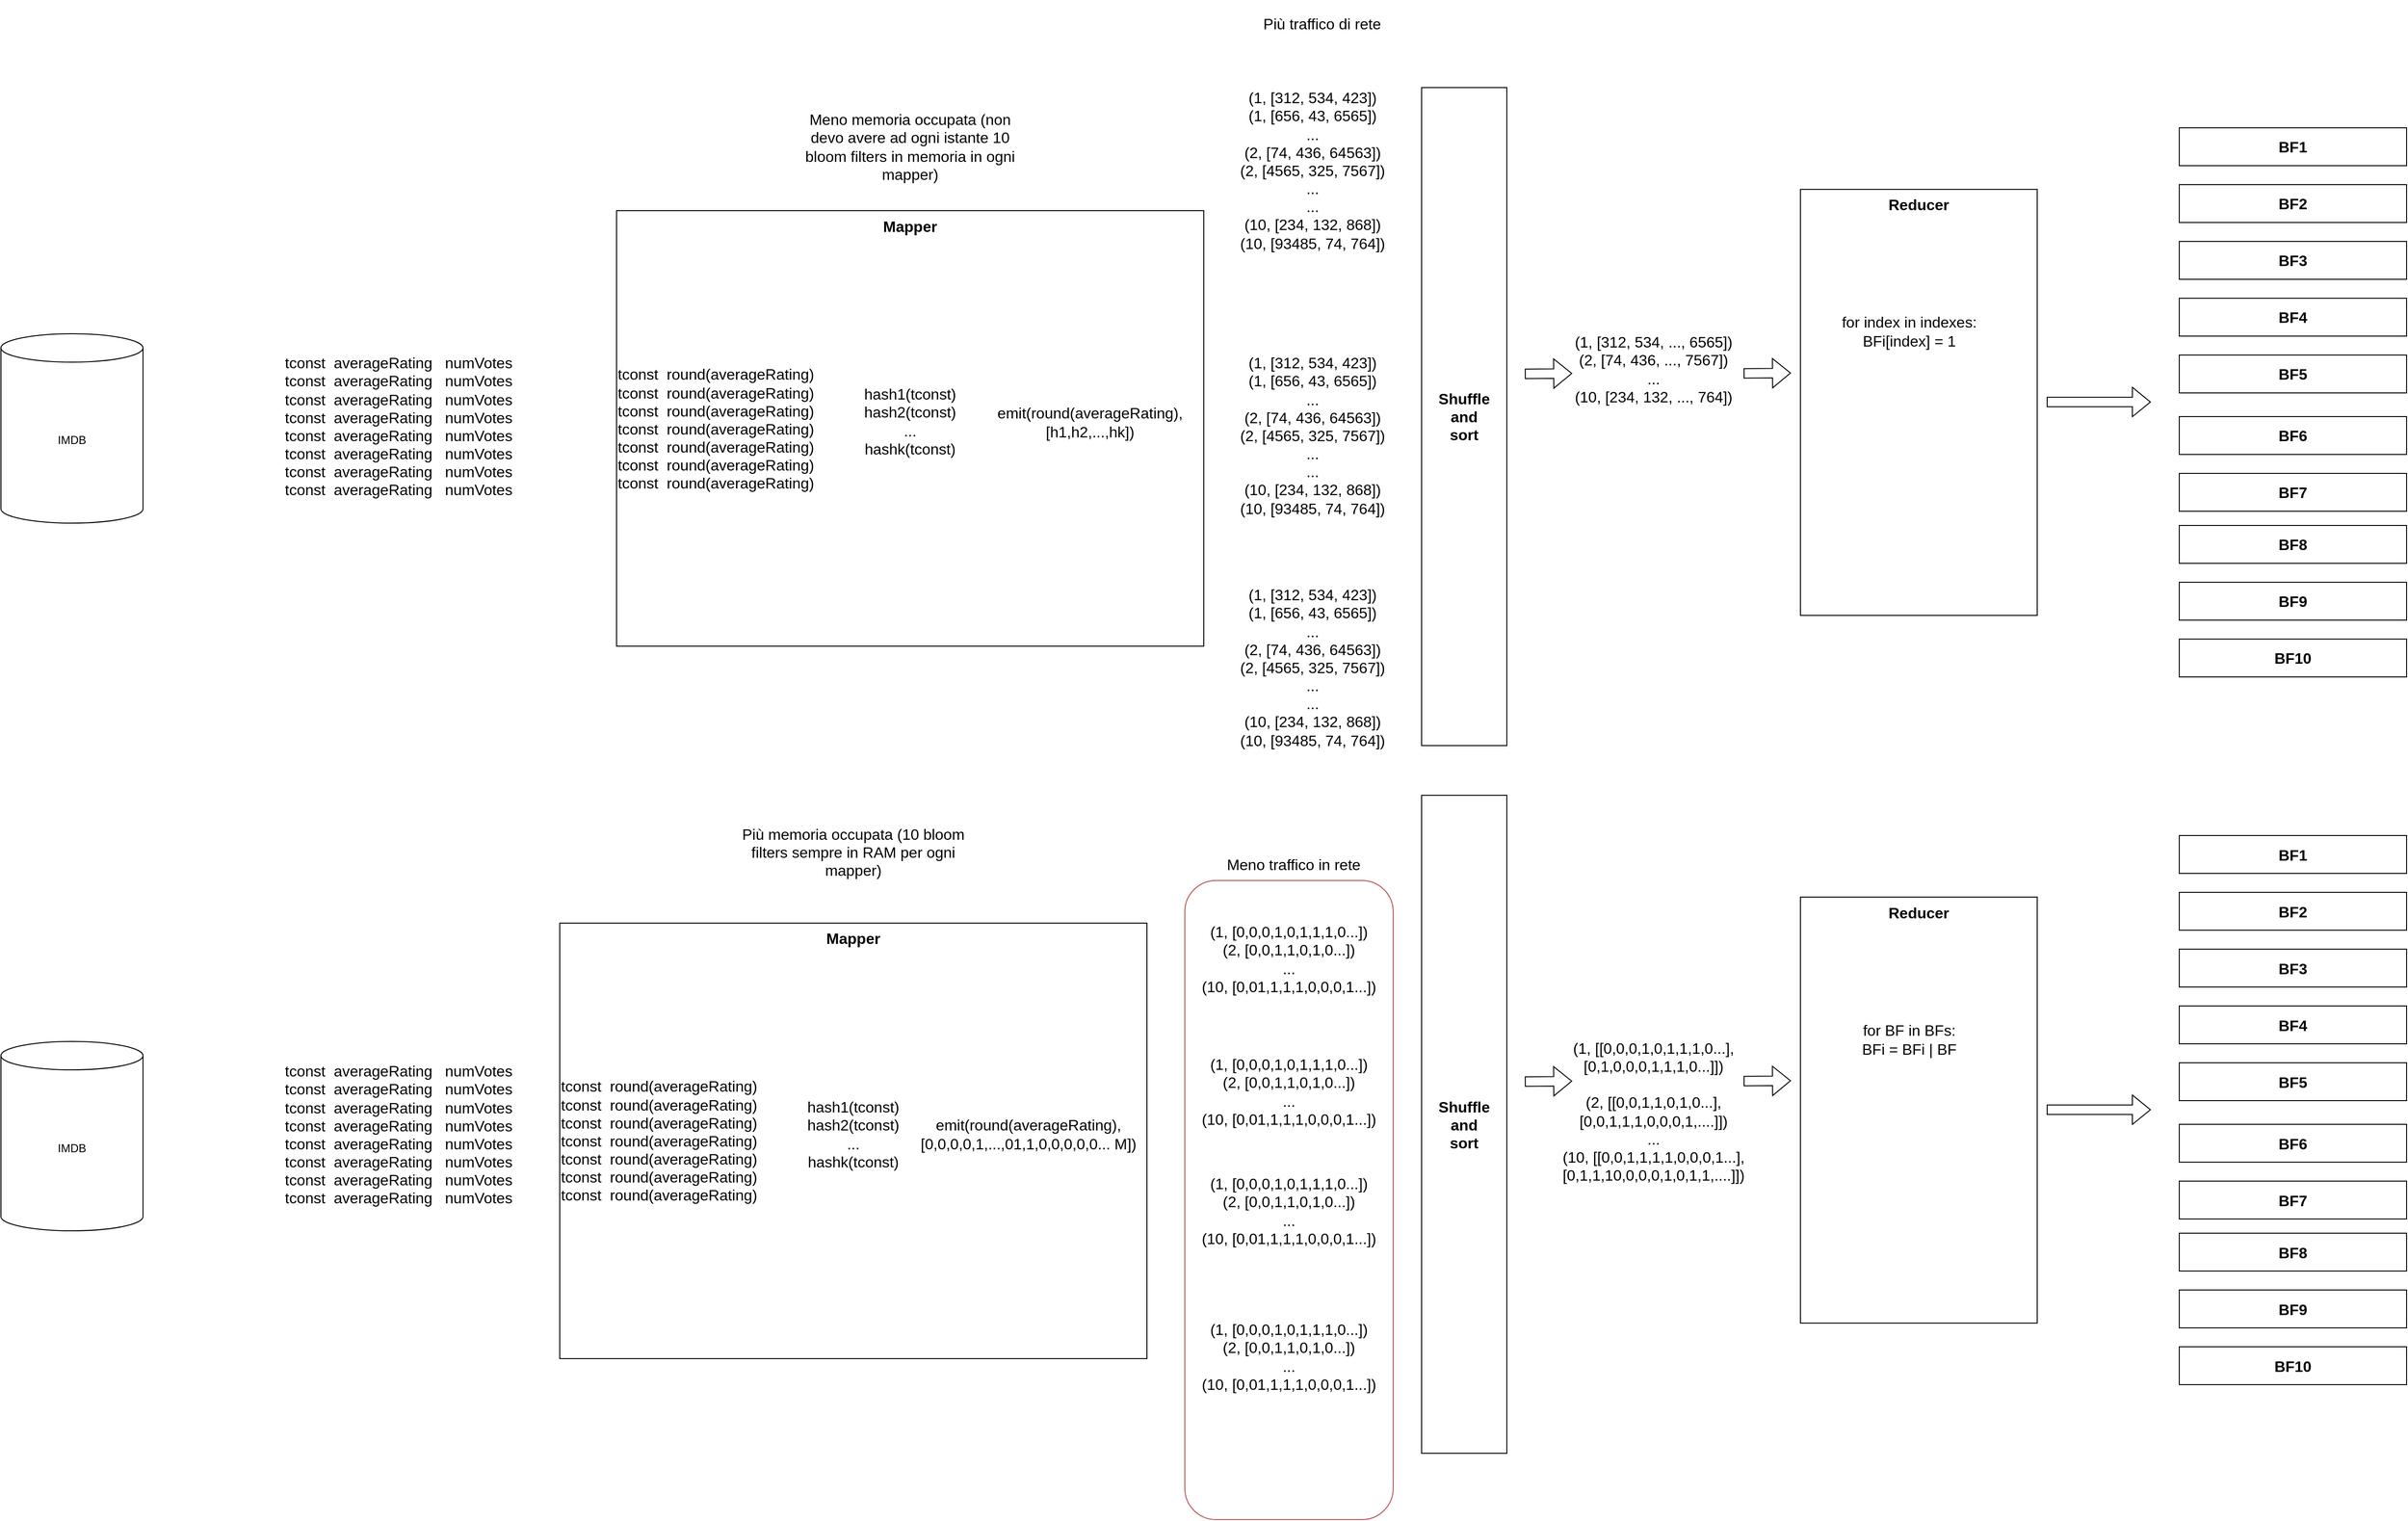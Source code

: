 <mxfile version="20.0.1" type="device"><diagram id="C5RBs43oDa-KdzZeNtuy" name="Page-1"><mxGraphModel dx="3527" dy="1065" grid="1" gridSize="10" guides="1" tooltips="1" connect="1" arrows="1" fold="1" page="1" pageScale="1" pageWidth="827" pageHeight="1169" math="0" shadow="0"><root><mxCell id="WIyWlLk6GJQsqaUBKTNV-0"/><mxCell id="WIyWlLk6GJQsqaUBKTNV-1" parent="WIyWlLk6GJQsqaUBKTNV-0"/><mxCell id="JGZ459rGzd4IxsvPLItL-0" value="IMDB" style="shape=cylinder3;whiteSpace=wrap;html=1;boundedLbl=1;backgroundOutline=1;size=15;" vertex="1" parent="WIyWlLk6GJQsqaUBKTNV-1"><mxGeometry x="-1220" y="362.5" width="150" height="200" as="geometry"/></mxCell><mxCell id="JGZ459rGzd4IxsvPLItL-2" value="&lt;b style=&quot;font-size: 16px;&quot;&gt;Reducer&lt;/b&gt;" style="rounded=0;whiteSpace=wrap;html=1;horizontal=1;labelPosition=center;verticalLabelPosition=middle;align=center;verticalAlign=top;fontSize=16;" vertex="1" parent="WIyWlLk6GJQsqaUBKTNV-1"><mxGeometry x="680" y="210" width="250" height="450" as="geometry"/></mxCell><mxCell id="JGZ459rGzd4IxsvPLItL-4" value="&lt;b&gt;&lt;font style=&quot;font-size: 16px;&quot;&gt;Mapper&lt;/font&gt;&lt;/b&gt;" style="rounded=0;whiteSpace=wrap;html=1;verticalAlign=top;" vertex="1" parent="WIyWlLk6GJQsqaUBKTNV-1"><mxGeometry x="-570" y="232.5" width="620" height="460" as="geometry"/></mxCell><mxCell id="JGZ459rGzd4IxsvPLItL-5" value="" style="shape=flexArrow;endArrow=classic;html=1;rounded=0;fontSize=16;" edge="1" parent="WIyWlLk6GJQsqaUBKTNV-1"><mxGeometry width="50" height="50" relative="1" as="geometry"><mxPoint x="940" y="434.58" as="sourcePoint"/><mxPoint x="1050" y="434.58" as="targetPoint"/></mxGeometry></mxCell><mxCell id="JGZ459rGzd4IxsvPLItL-6" value="BF1" style="rounded=0;whiteSpace=wrap;html=1;fontStyle=1;fontSize=16;" vertex="1" parent="WIyWlLk6GJQsqaUBKTNV-1"><mxGeometry x="1080" y="145" width="240" height="40" as="geometry"/></mxCell><mxCell id="JGZ459rGzd4IxsvPLItL-8" value="BF2" style="rounded=0;whiteSpace=wrap;html=1;fontStyle=1;fontSize=16;" vertex="1" parent="WIyWlLk6GJQsqaUBKTNV-1"><mxGeometry x="1080" y="205" width="240" height="40" as="geometry"/></mxCell><mxCell id="JGZ459rGzd4IxsvPLItL-9" value="BF3" style="rounded=0;whiteSpace=wrap;html=1;fontStyle=1;fontSize=16;" vertex="1" parent="WIyWlLk6GJQsqaUBKTNV-1"><mxGeometry x="1080" y="265" width="240" height="40" as="geometry"/></mxCell><mxCell id="JGZ459rGzd4IxsvPLItL-10" value="BF4" style="rounded=0;whiteSpace=wrap;html=1;fontStyle=1;fontSize=16;" vertex="1" parent="WIyWlLk6GJQsqaUBKTNV-1"><mxGeometry x="1080" y="325" width="240" height="40" as="geometry"/></mxCell><mxCell id="JGZ459rGzd4IxsvPLItL-11" value="BF5" style="rounded=0;whiteSpace=wrap;html=1;fontStyle=1;fontSize=16;" vertex="1" parent="WIyWlLk6GJQsqaUBKTNV-1"><mxGeometry x="1080" y="385" width="240" height="40" as="geometry"/></mxCell><mxCell id="JGZ459rGzd4IxsvPLItL-12" value="&lt;div style=&quot;font-size: 16px;&quot;&gt;BF8&lt;/div&gt;" style="rounded=0;whiteSpace=wrap;html=1;fontStyle=1;fontSize=16;" vertex="1" parent="WIyWlLk6GJQsqaUBKTNV-1"><mxGeometry x="1080" y="565" width="240" height="40" as="geometry"/></mxCell><mxCell id="JGZ459rGzd4IxsvPLItL-13" value="BF6" style="rounded=0;whiteSpace=wrap;html=1;fontStyle=1;fontSize=16;" vertex="1" parent="WIyWlLk6GJQsqaUBKTNV-1"><mxGeometry x="1080" y="450" width="240" height="40" as="geometry"/></mxCell><mxCell id="JGZ459rGzd4IxsvPLItL-14" value="BF7" style="rounded=0;whiteSpace=wrap;html=1;fontStyle=1;fontSize=16;" vertex="1" parent="WIyWlLk6GJQsqaUBKTNV-1"><mxGeometry x="1080" y="510" width="240" height="40" as="geometry"/></mxCell><mxCell id="JGZ459rGzd4IxsvPLItL-15" value="BF9" style="rounded=0;whiteSpace=wrap;html=1;fontStyle=1;fontSize=16;" vertex="1" parent="WIyWlLk6GJQsqaUBKTNV-1"><mxGeometry x="1080" y="625" width="240" height="40" as="geometry"/></mxCell><mxCell id="JGZ459rGzd4IxsvPLItL-16" value="BF10" style="rounded=0;whiteSpace=wrap;html=1;fontStyle=1;fontSize=16;" vertex="1" parent="WIyWlLk6GJQsqaUBKTNV-1"><mxGeometry x="1080" y="685" width="240" height="40" as="geometry"/></mxCell><mxCell id="JGZ459rGzd4IxsvPLItL-17" value="&lt;div style=&quot;font-size: 16px;&quot;&gt;Shuffle&lt;/div&gt;&lt;div style=&quot;font-size: 16px;&quot;&gt;and&lt;/div&gt;&lt;div style=&quot;font-size: 16px;&quot;&gt;sort&lt;br style=&quot;font-size: 16px;&quot;&gt;&lt;/div&gt;" style="rounded=0;whiteSpace=wrap;html=1;fontStyle=1;fontSize=16;" vertex="1" parent="WIyWlLk6GJQsqaUBKTNV-1"><mxGeometry x="280" y="102.5" width="90" height="695" as="geometry"/></mxCell><mxCell id="JGZ459rGzd4IxsvPLItL-19" value="&lt;div&gt;(1, [312, 534, 423])&lt;/div&gt;&lt;div&gt;(1, [656, 43, 6565])&lt;/div&gt;&lt;div&gt;...&lt;br&gt;&lt;/div&gt;&lt;div&gt;(2, [74, 436, 64563])&lt;/div&gt;&lt;div&gt;(2, [4565, 325, 7567])&lt;/div&gt;&lt;div&gt;...&lt;/div&gt;&lt;div&gt;...&lt;/div&gt;&lt;div&gt;(10, [234, 132, 868])&lt;/div&gt;&lt;div&gt;(10, [93485, 74, 764])&lt;/div&gt;" style="text;html=1;strokeColor=none;fillColor=none;align=center;verticalAlign=middle;whiteSpace=wrap;rounded=0;fontSize=16;" vertex="1" parent="WIyWlLk6GJQsqaUBKTNV-1"><mxGeometry x="70" y="40" width="190" height="300" as="geometry"/></mxCell><mxCell id="JGZ459rGzd4IxsvPLItL-20" value="&lt;div&gt;(1, [312, 534, ..., 6565])&lt;/div&gt;&lt;div&gt;(2, [74, 436, ..., 7567])&lt;/div&gt;&lt;div&gt;...&lt;/div&gt;&lt;div&gt;(10, [234, 132, ..., 764])&lt;/div&gt;" style="text;html=1;strokeColor=none;fillColor=none;align=center;verticalAlign=middle;whiteSpace=wrap;rounded=0;fontSize=16;" vertex="1" parent="WIyWlLk6GJQsqaUBKTNV-1"><mxGeometry x="370" y="250" width="310" height="300" as="geometry"/></mxCell><mxCell id="JGZ459rGzd4IxsvPLItL-21" value="" style="shape=flexArrow;endArrow=classic;html=1;rounded=0;fontSize=16;" edge="1" parent="WIyWlLk6GJQsqaUBKTNV-1"><mxGeometry width="50" height="50" relative="1" as="geometry"><mxPoint x="620" y="404.41" as="sourcePoint"/><mxPoint x="670" y="404" as="targetPoint"/></mxGeometry></mxCell><mxCell id="JGZ459rGzd4IxsvPLItL-22" value="" style="shape=flexArrow;endArrow=classic;html=1;rounded=0;fontSize=16;" edge="1" parent="WIyWlLk6GJQsqaUBKTNV-1"><mxGeometry width="50" height="50" relative="1" as="geometry"><mxPoint x="389" y="404.82" as="sourcePoint"/><mxPoint x="439" y="404.41" as="targetPoint"/></mxGeometry></mxCell><mxCell id="JGZ459rGzd4IxsvPLItL-23" value="&lt;div&gt;tconst&amp;nbsp; averageRating&amp;nbsp;&amp;nbsp; numVotes&lt;/div&gt;&lt;div&gt;tconst&amp;nbsp; averageRating&amp;nbsp;&amp;nbsp; numVotes&lt;/div&gt;&lt;div&gt;tconst&amp;nbsp; averageRating&amp;nbsp;&amp;nbsp; numVotes&lt;/div&gt;&lt;div&gt;tconst&amp;nbsp; averageRating&amp;nbsp;&amp;nbsp; numVotes&lt;/div&gt;&lt;div&gt;tconst&amp;nbsp; averageRating&amp;nbsp;&amp;nbsp; numVotes&lt;/div&gt;&lt;div&gt;tconst&amp;nbsp; averageRating&amp;nbsp;&amp;nbsp; numVotes&lt;/div&gt;&lt;div&gt;tconst&amp;nbsp; averageRating&amp;nbsp;&amp;nbsp; numVotes&lt;/div&gt;&lt;div&gt;tconst&amp;nbsp; averageRating&amp;nbsp;&amp;nbsp; numVotes&lt;/div&gt;&lt;div&gt;&lt;br&gt;&lt;/div&gt;" style="text;html=1;strokeColor=none;fillColor=none;align=center;verticalAlign=middle;whiteSpace=wrap;rounded=0;fontSize=16;" vertex="1" parent="WIyWlLk6GJQsqaUBKTNV-1"><mxGeometry x="-950" y="320" width="300" height="300" as="geometry"/></mxCell><mxCell id="JGZ459rGzd4IxsvPLItL-24" value="&lt;div&gt;tconst&amp;nbsp; round(averageRating)&lt;/div&gt;&lt;div&gt;tconst&amp;nbsp; round(averageRating)&lt;/div&gt;&lt;div&gt;tconst&amp;nbsp; round(averageRating)&lt;/div&gt;&lt;div&gt;tconst&amp;nbsp; round(averageRating)&lt;/div&gt;&lt;div&gt;tconst&amp;nbsp; round(averageRating)&lt;/div&gt;&lt;div&gt;tconst&amp;nbsp; round(averageRating)&lt;/div&gt;&lt;div&gt;tconst&amp;nbsp; round(averageRating)&lt;/div&gt;" style="text;html=1;strokeColor=none;fillColor=none;align=center;verticalAlign=middle;whiteSpace=wrap;rounded=0;fontSize=16;" vertex="1" parent="WIyWlLk6GJQsqaUBKTNV-1"><mxGeometry x="-580" y="312.5" width="230" height="300" as="geometry"/></mxCell><mxCell id="JGZ459rGzd4IxsvPLItL-26" value="&lt;div&gt;hash1(tconst)&lt;/div&gt;&lt;div&gt;hash2(tconst)&lt;/div&gt;&lt;div&gt;...&lt;/div&gt;&lt;div&gt;hashk(tconst)&lt;/div&gt;" style="text;html=1;strokeColor=none;fillColor=none;align=center;verticalAlign=middle;whiteSpace=wrap;rounded=0;fontSize=16;" vertex="1" parent="WIyWlLk6GJQsqaUBKTNV-1"><mxGeometry x="-330" y="367.5" width="140" height="175" as="geometry"/></mxCell><mxCell id="JGZ459rGzd4IxsvPLItL-27" value="emit(round(averageRating), [h1,h2,...,hk])" style="text;html=1;strokeColor=none;fillColor=none;align=center;verticalAlign=middle;whiteSpace=wrap;rounded=0;fontSize=16;" vertex="1" parent="WIyWlLk6GJQsqaUBKTNV-1"><mxGeometry x="-170" y="402.5" width="200" height="107.5" as="geometry"/></mxCell><mxCell id="JGZ459rGzd4IxsvPLItL-28" value="&lt;div&gt;for index in indexes:&lt;/div&gt;&lt;div&gt;BFi[index] = 1&lt;br&gt;&lt;/div&gt;" style="text;html=1;strokeColor=none;fillColor=none;align=center;verticalAlign=middle;whiteSpace=wrap;rounded=0;fontSize=16;" vertex="1" parent="WIyWlLk6GJQsqaUBKTNV-1"><mxGeometry x="700" y="230" width="190" height="260" as="geometry"/></mxCell><mxCell id="JGZ459rGzd4IxsvPLItL-29" value="IMDB" style="shape=cylinder3;whiteSpace=wrap;html=1;boundedLbl=1;backgroundOutline=1;size=15;" vertex="1" parent="WIyWlLk6GJQsqaUBKTNV-1"><mxGeometry x="-1220" y="1110" width="150" height="200" as="geometry"/></mxCell><mxCell id="JGZ459rGzd4IxsvPLItL-30" value="&lt;b style=&quot;font-size: 16px;&quot;&gt;Reducer&lt;/b&gt;" style="rounded=0;whiteSpace=wrap;html=1;horizontal=1;labelPosition=center;verticalLabelPosition=middle;align=center;verticalAlign=top;fontSize=16;" vertex="1" parent="WIyWlLk6GJQsqaUBKTNV-1"><mxGeometry x="680" y="957.5" width="250" height="450" as="geometry"/></mxCell><mxCell id="JGZ459rGzd4IxsvPLItL-31" value="&lt;b&gt;&lt;font style=&quot;font-size: 16px;&quot;&gt;Mapper&lt;/font&gt;&lt;/b&gt;" style="rounded=0;whiteSpace=wrap;html=1;verticalAlign=top;" vertex="1" parent="WIyWlLk6GJQsqaUBKTNV-1"><mxGeometry x="-630" y="985" width="620" height="460" as="geometry"/></mxCell><mxCell id="JGZ459rGzd4IxsvPLItL-32" value="" style="shape=flexArrow;endArrow=classic;html=1;rounded=0;fontSize=16;" edge="1" parent="WIyWlLk6GJQsqaUBKTNV-1"><mxGeometry width="50" height="50" relative="1" as="geometry"><mxPoint x="940" y="1182.08" as="sourcePoint"/><mxPoint x="1050" y="1182.08" as="targetPoint"/></mxGeometry></mxCell><mxCell id="JGZ459rGzd4IxsvPLItL-33" value="BF1" style="rounded=0;whiteSpace=wrap;html=1;fontStyle=1;fontSize=16;" vertex="1" parent="WIyWlLk6GJQsqaUBKTNV-1"><mxGeometry x="1080" y="892.5" width="240" height="40" as="geometry"/></mxCell><mxCell id="JGZ459rGzd4IxsvPLItL-34" value="BF2" style="rounded=0;whiteSpace=wrap;html=1;fontStyle=1;fontSize=16;" vertex="1" parent="WIyWlLk6GJQsqaUBKTNV-1"><mxGeometry x="1080" y="952.5" width="240" height="40" as="geometry"/></mxCell><mxCell id="JGZ459rGzd4IxsvPLItL-35" value="BF3" style="rounded=0;whiteSpace=wrap;html=1;fontStyle=1;fontSize=16;" vertex="1" parent="WIyWlLk6GJQsqaUBKTNV-1"><mxGeometry x="1080" y="1012.5" width="240" height="40" as="geometry"/></mxCell><mxCell id="JGZ459rGzd4IxsvPLItL-36" value="BF4" style="rounded=0;whiteSpace=wrap;html=1;fontStyle=1;fontSize=16;" vertex="1" parent="WIyWlLk6GJQsqaUBKTNV-1"><mxGeometry x="1080" y="1072.5" width="240" height="40" as="geometry"/></mxCell><mxCell id="JGZ459rGzd4IxsvPLItL-37" value="BF5" style="rounded=0;whiteSpace=wrap;html=1;fontStyle=1;fontSize=16;" vertex="1" parent="WIyWlLk6GJQsqaUBKTNV-1"><mxGeometry x="1080" y="1132.5" width="240" height="40" as="geometry"/></mxCell><mxCell id="JGZ459rGzd4IxsvPLItL-38" value="&lt;div style=&quot;font-size: 16px;&quot;&gt;BF8&lt;/div&gt;" style="rounded=0;whiteSpace=wrap;html=1;fontStyle=1;fontSize=16;" vertex="1" parent="WIyWlLk6GJQsqaUBKTNV-1"><mxGeometry x="1080" y="1312.5" width="240" height="40" as="geometry"/></mxCell><mxCell id="JGZ459rGzd4IxsvPLItL-39" value="BF6" style="rounded=0;whiteSpace=wrap;html=1;fontStyle=1;fontSize=16;" vertex="1" parent="WIyWlLk6GJQsqaUBKTNV-1"><mxGeometry x="1080" y="1197.5" width="240" height="40" as="geometry"/></mxCell><mxCell id="JGZ459rGzd4IxsvPLItL-40" value="BF7" style="rounded=0;whiteSpace=wrap;html=1;fontStyle=1;fontSize=16;" vertex="1" parent="WIyWlLk6GJQsqaUBKTNV-1"><mxGeometry x="1080" y="1257.5" width="240" height="40" as="geometry"/></mxCell><mxCell id="JGZ459rGzd4IxsvPLItL-41" value="BF9" style="rounded=0;whiteSpace=wrap;html=1;fontStyle=1;fontSize=16;" vertex="1" parent="WIyWlLk6GJQsqaUBKTNV-1"><mxGeometry x="1080" y="1372.5" width="240" height="40" as="geometry"/></mxCell><mxCell id="JGZ459rGzd4IxsvPLItL-42" value="BF10" style="rounded=0;whiteSpace=wrap;html=1;fontStyle=1;fontSize=16;" vertex="1" parent="WIyWlLk6GJQsqaUBKTNV-1"><mxGeometry x="1080" y="1432.5" width="240" height="40" as="geometry"/></mxCell><mxCell id="JGZ459rGzd4IxsvPLItL-43" value="&lt;div style=&quot;font-size: 16px;&quot;&gt;Shuffle&lt;/div&gt;&lt;div style=&quot;font-size: 16px;&quot;&gt;and&lt;/div&gt;&lt;div style=&quot;font-size: 16px;&quot;&gt;sort&lt;br style=&quot;font-size: 16px;&quot;&gt;&lt;/div&gt;" style="rounded=0;whiteSpace=wrap;html=1;fontStyle=1;fontSize=16;" vertex="1" parent="WIyWlLk6GJQsqaUBKTNV-1"><mxGeometry x="280" y="850" width="90" height="695" as="geometry"/></mxCell><mxCell id="JGZ459rGzd4IxsvPLItL-44" value="&lt;div&gt;(1, [0,0,0,1,0,1,1,1,0...])&lt;/div&gt;&lt;div&gt;(2, [0,0,1,1,0,1,0...])&lt;/div&gt;&lt;div&gt;...&lt;/div&gt;&lt;div&gt;(10, [0,01,1,1,1,0,0,0,1...])&lt;/div&gt;" style="text;html=1;strokeColor=none;fillColor=none;align=center;verticalAlign=middle;whiteSpace=wrap;rounded=0;fontSize=16;" vertex="1" parent="WIyWlLk6GJQsqaUBKTNV-1"><mxGeometry x="10" y="960" width="260" height="126.25" as="geometry"/></mxCell><mxCell id="JGZ459rGzd4IxsvPLItL-45" value="&lt;div&gt;(1, [[0,0,0,1,0,1,1,1,0...], [0,1,0,0,0,1,1,1,0...]])&lt;/div&gt;&lt;div&gt;&lt;br&gt;&lt;/div&gt;&lt;div&gt;(2, [[0,0,1,1,0,1,0...],&lt;/div&gt;&lt;div&gt;[0,0,1,1,1,0,0,0,1,....]])&lt;/div&gt;&lt;div&gt;...&lt;/div&gt;&lt;div&gt;(10, [[0,0,1,1,1,1,0,0,0,1...],[0,1,1,10,0,0,0,1,0,1,1,....]])&lt;/div&gt;" style="text;html=1;strokeColor=none;fillColor=none;align=center;verticalAlign=middle;whiteSpace=wrap;rounded=0;fontSize=16;" vertex="1" parent="WIyWlLk6GJQsqaUBKTNV-1"><mxGeometry x="370" y="997.5" width="310" height="372.5" as="geometry"/></mxCell><mxCell id="JGZ459rGzd4IxsvPLItL-46" value="" style="shape=flexArrow;endArrow=classic;html=1;rounded=0;fontSize=16;" edge="1" parent="WIyWlLk6GJQsqaUBKTNV-1"><mxGeometry width="50" height="50" relative="1" as="geometry"><mxPoint x="620" y="1151.91" as="sourcePoint"/><mxPoint x="670" y="1151.5" as="targetPoint"/></mxGeometry></mxCell><mxCell id="JGZ459rGzd4IxsvPLItL-47" value="" style="shape=flexArrow;endArrow=classic;html=1;rounded=0;fontSize=16;" edge="1" parent="WIyWlLk6GJQsqaUBKTNV-1"><mxGeometry width="50" height="50" relative="1" as="geometry"><mxPoint x="389" y="1152.32" as="sourcePoint"/><mxPoint x="439" y="1151.91" as="targetPoint"/></mxGeometry></mxCell><mxCell id="JGZ459rGzd4IxsvPLItL-48" value="&lt;div&gt;tconst&amp;nbsp; averageRating&amp;nbsp;&amp;nbsp; numVotes&lt;/div&gt;&lt;div&gt;tconst&amp;nbsp; averageRating&amp;nbsp;&amp;nbsp; numVotes&lt;/div&gt;&lt;div&gt;tconst&amp;nbsp; averageRating&amp;nbsp;&amp;nbsp; numVotes&lt;/div&gt;&lt;div&gt;tconst&amp;nbsp; averageRating&amp;nbsp;&amp;nbsp; numVotes&lt;/div&gt;&lt;div&gt;tconst&amp;nbsp; averageRating&amp;nbsp;&amp;nbsp; numVotes&lt;/div&gt;&lt;div&gt;tconst&amp;nbsp; averageRating&amp;nbsp;&amp;nbsp; numVotes&lt;/div&gt;&lt;div&gt;tconst&amp;nbsp; averageRating&amp;nbsp;&amp;nbsp; numVotes&lt;/div&gt;&lt;div&gt;tconst&amp;nbsp; averageRating&amp;nbsp;&amp;nbsp; numVotes&lt;/div&gt;&lt;div&gt;&lt;br&gt;&lt;/div&gt;" style="text;html=1;strokeColor=none;fillColor=none;align=center;verticalAlign=middle;whiteSpace=wrap;rounded=0;fontSize=16;" vertex="1" parent="WIyWlLk6GJQsqaUBKTNV-1"><mxGeometry x="-950" y="1067.5" width="300" height="300" as="geometry"/></mxCell><mxCell id="JGZ459rGzd4IxsvPLItL-49" value="&lt;div&gt;tconst&amp;nbsp; round(averageRating)&lt;/div&gt;&lt;div&gt;tconst&amp;nbsp; round(averageRating)&lt;/div&gt;&lt;div&gt;tconst&amp;nbsp; round(averageRating)&lt;/div&gt;&lt;div&gt;tconst&amp;nbsp; round(averageRating)&lt;/div&gt;&lt;div&gt;tconst&amp;nbsp; round(averageRating)&lt;/div&gt;&lt;div&gt;tconst&amp;nbsp; round(averageRating)&lt;/div&gt;&lt;div&gt;tconst&amp;nbsp; round(averageRating)&lt;/div&gt;" style="text;html=1;strokeColor=none;fillColor=none;align=center;verticalAlign=middle;whiteSpace=wrap;rounded=0;fontSize=16;" vertex="1" parent="WIyWlLk6GJQsqaUBKTNV-1"><mxGeometry x="-640" y="1065" width="230" height="300" as="geometry"/></mxCell><mxCell id="JGZ459rGzd4IxsvPLItL-50" value="&lt;div&gt;hash1(tconst)&lt;/div&gt;&lt;div&gt;hash2(tconst)&lt;/div&gt;&lt;div&gt;...&lt;/div&gt;&lt;div&gt;hashk(tconst)&lt;/div&gt;" style="text;html=1;strokeColor=none;fillColor=none;align=center;verticalAlign=middle;whiteSpace=wrap;rounded=0;fontSize=16;" vertex="1" parent="WIyWlLk6GJQsqaUBKTNV-1"><mxGeometry x="-390" y="1120" width="140" height="175" as="geometry"/></mxCell><mxCell id="JGZ459rGzd4IxsvPLItL-51" value="emit(round(averageRating), [0,0,0,0,1,...,01,1,0,0,0,0,0... M])" style="text;html=1;strokeColor=none;fillColor=none;align=center;verticalAlign=middle;whiteSpace=wrap;rounded=0;fontSize=16;" vertex="1" parent="WIyWlLk6GJQsqaUBKTNV-1"><mxGeometry x="-250" y="1166.25" width="230" height="82.5" as="geometry"/></mxCell><mxCell id="JGZ459rGzd4IxsvPLItL-52" value="&lt;div&gt;for BF in BFs:&lt;/div&gt;&lt;div&gt;BFi = BFi | BF&lt;br&gt;&lt;/div&gt;" style="text;html=1;strokeColor=none;fillColor=none;align=center;verticalAlign=middle;whiteSpace=wrap;rounded=0;fontSize=16;" vertex="1" parent="WIyWlLk6GJQsqaUBKTNV-1"><mxGeometry x="700" y="977.5" width="190" height="260" as="geometry"/></mxCell><mxCell id="JGZ459rGzd4IxsvPLItL-56" value="&lt;div&gt;(1, [312, 534, 423])&lt;/div&gt;&lt;div&gt;(1, [656, 43, 6565])&lt;/div&gt;&lt;div&gt;...&lt;br&gt;&lt;/div&gt;&lt;div&gt;(2, [74, 436, 64563])&lt;/div&gt;&lt;div&gt;(2, [4565, 325, 7567])&lt;/div&gt;&lt;div&gt;...&lt;/div&gt;&lt;div&gt;...&lt;/div&gt;&lt;div&gt;(10, [234, 132, 868])&lt;/div&gt;&lt;div&gt;(10, [93485, 74, 764])&lt;/div&gt;" style="text;html=1;strokeColor=none;fillColor=none;align=center;verticalAlign=middle;whiteSpace=wrap;rounded=0;fontSize=16;" vertex="1" parent="WIyWlLk6GJQsqaUBKTNV-1"><mxGeometry x="70" y="320" width="190" height="300" as="geometry"/></mxCell><mxCell id="JGZ459rGzd4IxsvPLItL-57" value="&lt;div&gt;(1, [312, 534, 423])&lt;/div&gt;&lt;div&gt;(1, [656, 43, 6565])&lt;/div&gt;&lt;div&gt;...&lt;br&gt;&lt;/div&gt;&lt;div&gt;(2, [74, 436, 64563])&lt;/div&gt;&lt;div&gt;(2, [4565, 325, 7567])&lt;/div&gt;&lt;div&gt;...&lt;/div&gt;&lt;div&gt;...&lt;/div&gt;&lt;div&gt;(10, [234, 132, 868])&lt;/div&gt;&lt;div&gt;(10, [93485, 74, 764])&lt;/div&gt;" style="text;html=1;strokeColor=none;fillColor=none;align=center;verticalAlign=middle;whiteSpace=wrap;rounded=0;fontSize=16;" vertex="1" parent="WIyWlLk6GJQsqaUBKTNV-1"><mxGeometry x="70" y="565" width="190" height="300" as="geometry"/></mxCell><mxCell id="JGZ459rGzd4IxsvPLItL-58" value="&lt;div&gt;(1, [0,0,0,1,0,1,1,1,0...])&lt;/div&gt;&lt;div&gt;(2, [0,0,1,1,0,1,0...])&lt;/div&gt;&lt;div&gt;...&lt;/div&gt;&lt;div&gt;(10, [0,01,1,1,1,0,0,0,1...])&lt;/div&gt;" style="text;html=1;strokeColor=none;fillColor=none;align=center;verticalAlign=middle;whiteSpace=wrap;rounded=0;fontSize=16;" vertex="1" parent="WIyWlLk6GJQsqaUBKTNV-1"><mxGeometry x="10" y="1100" width="260" height="126.25" as="geometry"/></mxCell><mxCell id="JGZ459rGzd4IxsvPLItL-59" value="&lt;div&gt;(1, [0,0,0,1,0,1,1,1,0...])&lt;/div&gt;&lt;div&gt;(2, [0,0,1,1,0,1,0...])&lt;/div&gt;&lt;div&gt;...&lt;/div&gt;&lt;div&gt;(10, [0,01,1,1,1,0,0,0,1...])&lt;/div&gt;" style="text;html=1;strokeColor=none;fillColor=none;align=center;verticalAlign=middle;whiteSpace=wrap;rounded=0;fontSize=16;" vertex="1" parent="WIyWlLk6GJQsqaUBKTNV-1"><mxGeometry x="10" y="1226.25" width="260" height="126.25" as="geometry"/></mxCell><mxCell id="JGZ459rGzd4IxsvPLItL-60" value="&lt;div&gt;(1, [0,0,0,1,0,1,1,1,0...])&lt;/div&gt;&lt;div&gt;(2, [0,0,1,1,0,1,0...])&lt;/div&gt;&lt;div&gt;...&lt;/div&gt;&lt;div&gt;(10, [0,01,1,1,1,0,0,0,1...])&lt;/div&gt;" style="text;html=1;strokeColor=none;fillColor=none;align=center;verticalAlign=middle;whiteSpace=wrap;rounded=0;fontSize=16;" vertex="1" parent="WIyWlLk6GJQsqaUBKTNV-1"><mxGeometry x="10" y="1380" width="260" height="126.25" as="geometry"/></mxCell><mxCell id="JGZ459rGzd4IxsvPLItL-61" value="" style="rounded=1;whiteSpace=wrap;html=1;fontSize=16;fillColor=none;strokeColor=#b85450;" vertex="1" parent="WIyWlLk6GJQsqaUBKTNV-1"><mxGeometry x="30" y="940" width="220" height="675" as="geometry"/></mxCell><mxCell id="JGZ459rGzd4IxsvPLItL-63" value="Meno memoria occupata (non devo avere ad ogni istante 10 bloom filters in memoria in ogni mapper)" style="text;html=1;strokeColor=none;fillColor=none;align=center;verticalAlign=middle;whiteSpace=wrap;rounded=0;fontSize=16;" vertex="1" parent="WIyWlLk6GJQsqaUBKTNV-1"><mxGeometry x="-380" y="115" width="240" height="100" as="geometry"/></mxCell><mxCell id="JGZ459rGzd4IxsvPLItL-64" value="Più memoria occupata (10 bloom filters sempre in RAM per ogni mapper)" style="text;html=1;strokeColor=none;fillColor=none;align=center;verticalAlign=middle;whiteSpace=wrap;rounded=0;fontSize=16;" vertex="1" parent="WIyWlLk6GJQsqaUBKTNV-1"><mxGeometry x="-440" y="860" width="240" height="100" as="geometry"/></mxCell><mxCell id="JGZ459rGzd4IxsvPLItL-66" value="Meno traffico in rete" style="text;html=1;strokeColor=none;fillColor=none;align=center;verticalAlign=middle;whiteSpace=wrap;rounded=0;fontSize=16;" vertex="1" parent="WIyWlLk6GJQsqaUBKTNV-1"><mxGeometry x="50" y="892.5" width="190" height="60" as="geometry"/></mxCell><mxCell id="JGZ459rGzd4IxsvPLItL-67" value="Più traffico di rete" style="text;html=1;strokeColor=none;fillColor=none;align=center;verticalAlign=middle;whiteSpace=wrap;rounded=0;fontSize=16;" vertex="1" parent="WIyWlLk6GJQsqaUBKTNV-1"><mxGeometry x="90" y="10" width="170" height="50" as="geometry"/></mxCell></root></mxGraphModel></diagram></mxfile>
